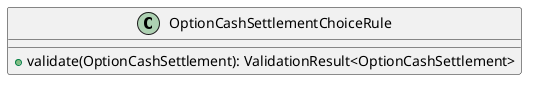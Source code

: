 @startuml

    class OptionCashSettlementChoiceRule [[OptionCashSettlementChoiceRule.html]] {
        +validate(OptionCashSettlement): ValidationResult<OptionCashSettlement>
    }

@enduml

